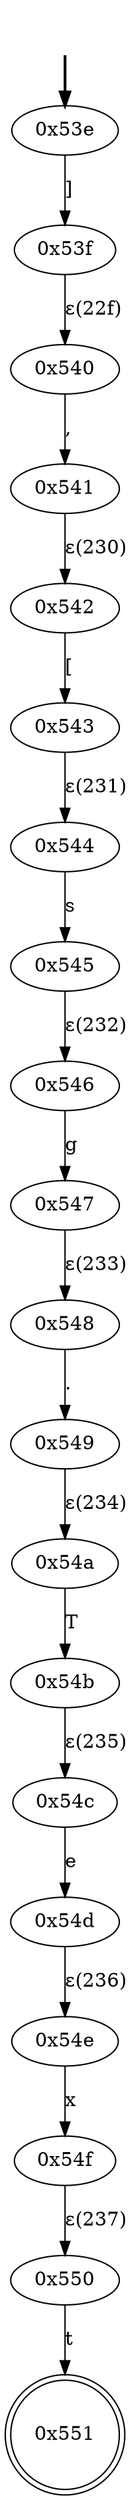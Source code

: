 digraph {
	fake [style=invisible]
	"0x53e" [root=true]
	"0x53f"
	"0x540"
	"0x541"
	"0x542"
	"0x543"
	"0x544"
	"0x545"
	"0x546"
	"0x547"
	"0x548"
	"0x549"
	"0x54a"
	"0x54b"
	"0x54c"
	"0x54d"
	"0x54e"
	"0x54f"
	"0x550"
	"0x551" [shape=doublecircle]
	fake -> "0x53e" [style=bold]
	"0x53e" -> "0x53f" [label="]"]
	"0x540" -> "0x541" [label=","]
	"0x53f" -> "0x540" [label="ε(22f)"]
	"0x542" -> "0x543" [label="["]
	"0x541" -> "0x542" [label="ε(230)"]
	"0x544" -> "0x545" [label=s]
	"0x543" -> "0x544" [label="ε(231)"]
	"0x546" -> "0x547" [label=g]
	"0x545" -> "0x546" [label="ε(232)"]
	"0x548" -> "0x549" [label="."]
	"0x547" -> "0x548" [label="ε(233)"]
	"0x54a" -> "0x54b" [label=T]
	"0x549" -> "0x54a" [label="ε(234)"]
	"0x54c" -> "0x54d" [label=e]
	"0x54b" -> "0x54c" [label="ε(235)"]
	"0x54e" -> "0x54f" [label=x]
	"0x54d" -> "0x54e" [label="ε(236)"]
	"0x550" -> "0x551" [label=t]
	"0x54f" -> "0x550" [label="ε(237)"]
}
